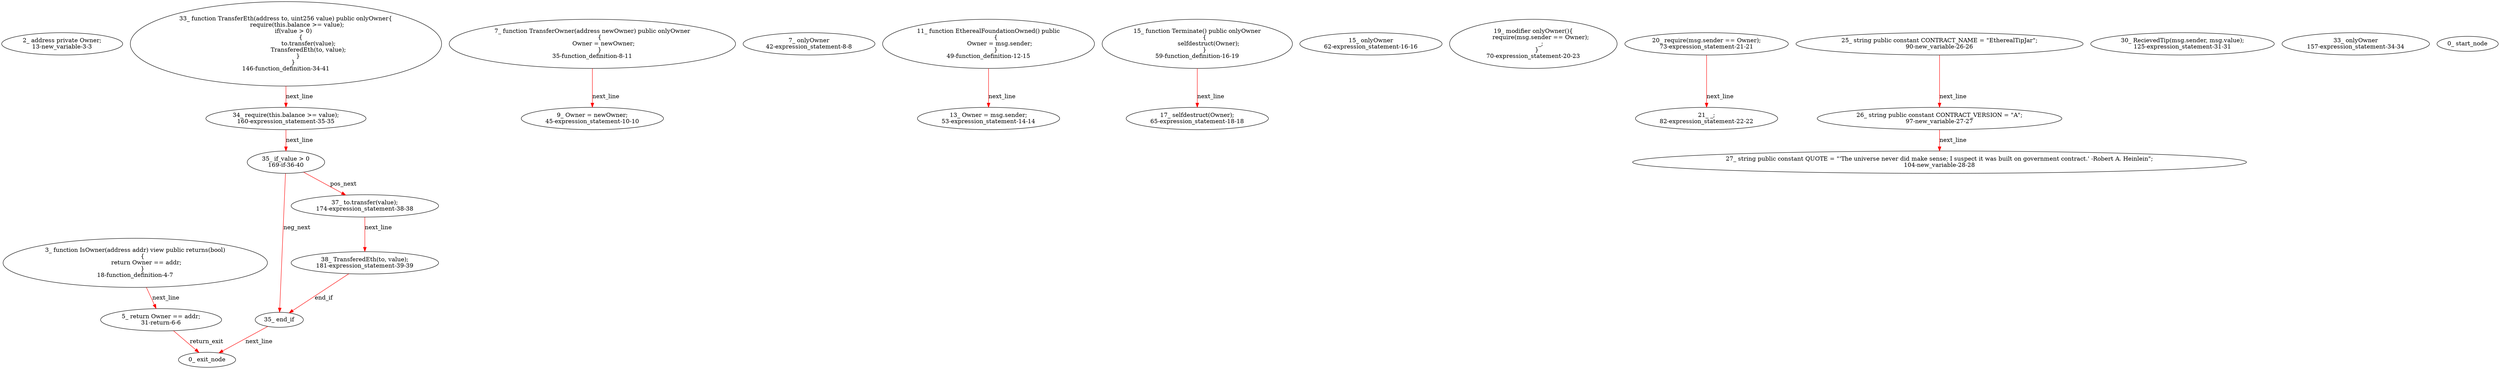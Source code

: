 digraph  {
13 [label="2_ address private Owner;\n13-new_variable-3-3", method="", type_label=new_variable];
18 [label="3_ function IsOwner(address addr) view public returns(bool)\n	{\n	    return Owner == addr;\n	}\n18-function_definition-4-7", method="IsOwner(address addr)", type_label=function_definition];
31 [label="5_ return Owner == addr;\n31-return-6-6", method="IsOwner(address addr)", type_label=return];
35 [label="7_ function TransferOwner(address newOwner) public onlyOwner\n	{\n	    Owner = newOwner;\n	}\n35-function_definition-8-11", method="TransferOwner(address newOwner)", type_label=function_definition];
42 [label="7_ onlyOwner\n42-expression_statement-8-8", method="TransferOwner(address newOwner)", type_label=expression_statement];
45 [label="9_ Owner = newOwner;\n45-expression_statement-10-10", method="TransferOwner(address newOwner)", type_label=expression_statement];
49 [label="11_ function EtherealFoundationOwned() public\n	{\n	    Owner = msg.sender;\n	}\n49-function_definition-12-15", method="EtherealFoundationOwned()", type_label=function_definition];
53 [label="13_ Owner = msg.sender;\n53-expression_statement-14-14", method="EtherealFoundationOwned()", type_label=expression_statement];
59 [label="15_ function Terminate() public onlyOwner\n	{\n	    selfdestruct(Owner);\n	}\n59-function_definition-16-19", method="Terminate()", type_label=function_definition];
62 [label="15_ onlyOwner\n62-expression_statement-16-16", method="Terminate()", type_label=expression_statement];
65 [label="17_ selfdestruct(Owner);\n65-expression_statement-18-18", method="Terminate()", type_label=expression_statement];
70 [label="19_ modifier onlyOwner(){\n        require(msg.sender == Owner);\n        _;\n    }\n70-expression_statement-20-23", method="", type_label=expression_statement];
73 [label="20_ require(msg.sender == Owner);\n73-expression_statement-21-21", method="", type_label=expression_statement];
82 [label="21_ _;\n82-expression_statement-22-22", method="", type_label=expression_statement];
90 [label="25_ string public constant CONTRACT_NAME = \"EtherealTipJar\";\n90-new_variable-26-26", method="", type_label=new_variable];
97 [label="26_ string public constant CONTRACT_VERSION = \"A\";\n97-new_variable-27-27", method="", type_label=new_variable];
104 [label="27_ string public constant QUOTE = \"'The universe never did make sense; I suspect it was built on government contract.' -Robert A. Heinlein\";\n104-new_variable-28-28", method="", type_label=new_variable];
125 [label="30_ RecievedTip(msg.sender, msg.value);\n125-expression_statement-31-31", method="", type_label=expression_statement];
146 [label="33_ function TransferEth(address to, uint256 value) public onlyOwner{\n	    require(this.balance >= value);\n        if(value > 0)\n		{\n			to.transfer(value);\n			TransferedEth(to, value);\n		}   \n	}\n146-function_definition-34-41", method="TransferEth(address to,uint256 value)", type_label=function_definition];
157 [label="33_ onlyOwner\n157-expression_statement-34-34", method="TransferEth(address to,uint256 value)", type_label=expression_statement];
160 [label="34_ require(this.balance >= value);\n160-expression_statement-35-35", method="TransferEth(address to,uint256 value)", type_label=expression_statement];
169 [label="35_ if_value > 0\n169-if-36-40", method="TransferEth(address to,uint256 value)", type_label=if];
352 [label="35_ end_if", method="TransferEth(address to,uint256 value)", type_label=end_if];
174 [label="37_ to.transfer(value);\n174-expression_statement-38-38", method="TransferEth(address to,uint256 value)", type_label=expression_statement];
181 [label="38_ TransferedEth(to, value);\n181-expression_statement-39-39", method="TransferEth(address to,uint256 value)", type_label=expression_statement];
1 [label="0_ start_node", method="", type_label=start];
2 [label="0_ exit_node", method="", type_label=exit];
18 -> 31  [color=red, controlflow_type=next_line, edge_type=CFG_edge, key=0, label=next_line];
31 -> 2  [color=red, controlflow_type=return_exit, edge_type=CFG_edge, key=0, label=return_exit];
35 -> 45  [color=red, controlflow_type=next_line, edge_type=CFG_edge, key=0, label=next_line];
49 -> 53  [color=red, controlflow_type=next_line, edge_type=CFG_edge, key=0, label=next_line];
59 -> 65  [color=red, controlflow_type=next_line, edge_type=CFG_edge, key=0, label=next_line];
73 -> 82  [color=red, controlflow_type=next_line, edge_type=CFG_edge, key=0, label=next_line];
90 -> 97  [color=red, controlflow_type=next_line, edge_type=CFG_edge, key=0, label=next_line];
97 -> 104  [color=red, controlflow_type=next_line, edge_type=CFG_edge, key=0, label=next_line];
146 -> 160  [color=red, controlflow_type=next_line, edge_type=CFG_edge, key=0, label=next_line];
160 -> 169  [color=red, controlflow_type=next_line, edge_type=CFG_edge, key=0, label=next_line];
169 -> 174  [color=red, controlflow_type=pos_next, edge_type=CFG_edge, key=0, label=pos_next];
169 -> 352  [color=red, controlflow_type=neg_next, edge_type=CFG_edge, key=0, label=neg_next];
352 -> 2  [color=red, controlflow_type=next_line, edge_type=CFG_edge, key=0, label=next_line];
174 -> 181  [color=red, controlflow_type=next_line, edge_type=CFG_edge, key=0, label=next_line];
181 -> 352  [color=red, controlflow_type=end_if, edge_type=CFG_edge, key=0, label=end_if];
}
